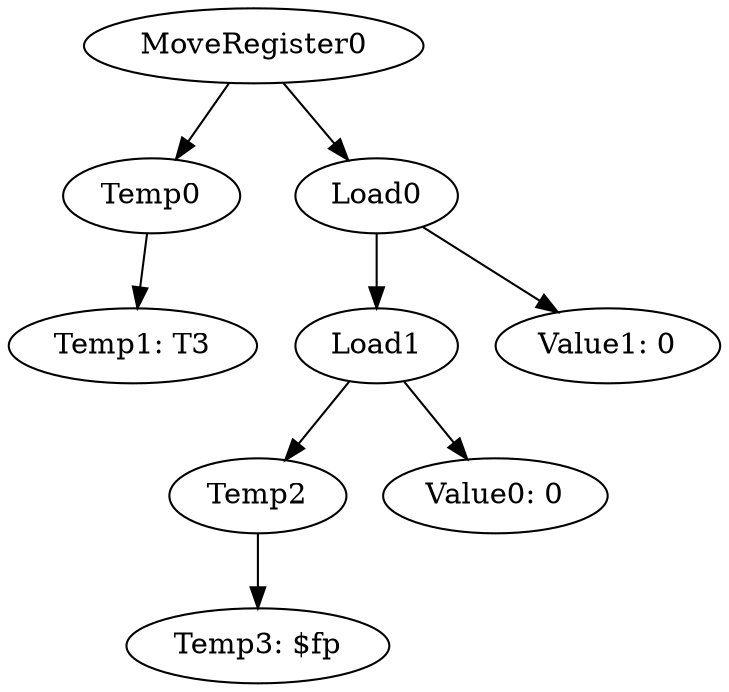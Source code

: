 digraph {
	ordering = out;
	Load0 -> Load1;
	Load0 -> "Value1: 0";
	Temp0 -> "Temp1: T3";
	Temp2 -> "Temp3: $fp";
	MoveRegister0 -> Temp0;
	MoveRegister0 -> Load0;
	Load1 -> Temp2;
	Load1 -> "Value0: 0";
}

